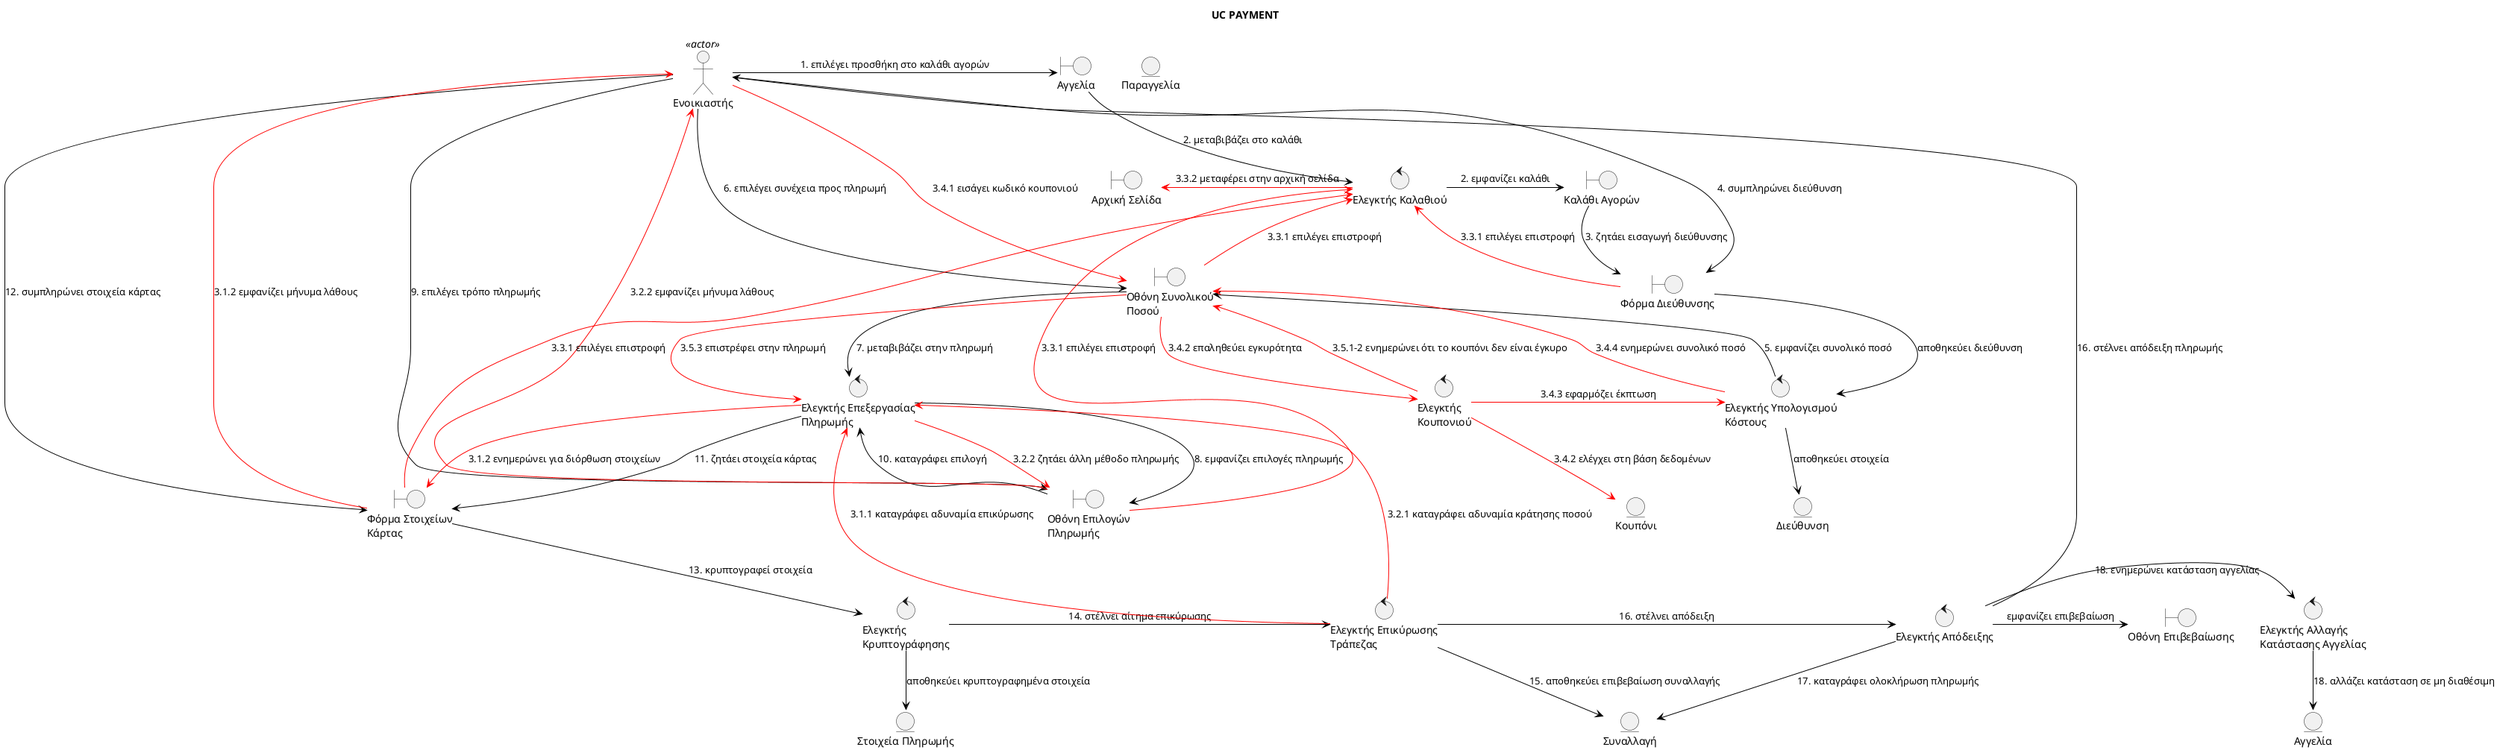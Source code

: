 @startuml
title UC PAYMENT
skinparam class {
  BackgroundColor White
  ArrowColor Black
  BorderColor Black
}

skinparam package {
  BackgroundColor White
  BorderColor Black
}

hide methods
hide attributes

' Define elements with correct stereotypes
actor "Ενοικιαστής" as Tenant << actor >>
boundary "Αγγελία" as ListingPage
boundary "Καλάθι Αγορών" as ShoppingCart
boundary "Φόρμα Διεύθυνσης" as AddressForm
boundary "Οθόνη Συνολικού\nΠοσού" as TotalAmountScreen
boundary "Οθόνη Επιλογών\nΠληρωμής" as PaymentOptionsScreen
boundary "Φόρμα Στοιχείων\nΚάρτας" as CardDetailsForm
boundary "Οθόνη Επιβεβαίωσης" as ConfirmationScreen
boundary "Αρχική Σελίδα" as HomePage

control "Ελεγκτής Καλαθιού" as CartController
control "Ελεγκτής Υπολογισμού\nΚόστους" as CostCalculationController
control "Ελεγκτής Επεξεργασίας\nΠληρωμής" as PaymentProcessingController
control "Ελεγκτής\nΚρυπτογράφησης" as EncryptionController
control "Ελεγκτής Επικύρωσης\nΤράπεζας" as BankValidationController
control "Ελεγκτής Απόδειξης" as ReceiptController
control "Ελεγκτής\nΚουπονιού" as CouponController
control "Ελεγκτής Αλλαγής\nΚατάστασης Αγγελίας" as ListingStatusController

entity "Παραγγελία" as Order
entity "Διεύθυνση" as Address
entity "Στοιχεία Πληρωμής" as PaymentDetails
entity "Συναλλαγή" as Transaction
entity "Κουπόνι" as Coupon
entity "Αγγελία" as Listing

' Main Flow
Tenant -right-> ListingPage : 1. επιλέγει προσθήκη στο καλάθι αγορών
ListingPage -down-> CartController : 2. μεταβιβάζει στο καλάθι
CartController -right-> ShoppingCart : 2. εμφανίζει καλάθι
ShoppingCart -down-> AddressForm : 3. ζητάει εισαγωγή διεύθυνσης
Tenant -right-> AddressForm : 4. συμπληρώνει διεύθυνση
AddressForm -down-> CostCalculationController : αποθηκεύει διεύθυνση
CostCalculationController -down-> Address : αποθηκεύει στοιχεία
CostCalculationController -right-> TotalAmountScreen : 5. εμφανίζει συνολικό ποσό
Tenant -right-> TotalAmountScreen : 6. επιλέγει συνέχεια προς πληρωμή
TotalAmountScreen -down-> PaymentProcessingController : 7. μεταβιβάζει στην πληρωμή
PaymentProcessingController -right-> PaymentOptionsScreen : 8. εμφανίζει επιλογές πληρωμής
Tenant -right-> PaymentOptionsScreen : 9. επιλέγει τρόπο πληρωμής
PaymentOptionsScreen -down-> PaymentProcessingController : 10. καταγράφει επιλογή
PaymentProcessingController -right-> CardDetailsForm : 11. ζητάει στοιχεία κάρτας
Tenant -right-> CardDetailsForm : 12. συμπληρώνει στοιχεία κάρτας
CardDetailsForm -down-> EncryptionController : 13. κρυπτογραφεί στοιχεία
EncryptionController -down-> PaymentDetails : αποθηκεύει κρυπτογραφημένα στοιχεία
EncryptionController -right-> BankValidationController : 14. στέλνει αίτημα επικύρωσης
BankValidationController -down-> Transaction : 15. αποθηκεύει επιβεβαίωση συναλλαγής
BankValidationController -right-> ReceiptController : 16. στέλνει απόδειξη
ReceiptController -up-> Tenant : 16. στέλνει απόδειξη πληρωμής
ReceiptController -down-> Transaction : 17. καταγράφει ολοκλήρωση πληρωμής
ReceiptController -right-> ListingStatusController : 18. ενημερώνει κατάσταση αγγελίας
ListingStatusController -down-> Listing : 18. αλλάζει κατάσταση σε μη διαθέσιμη
ReceiptController -right-> ConfirmationScreen : εμφανίζει επιβεβαίωση

' Alternative Flow 1: Αποτυχία επικύρωσης στοιχείων
BankValidationController -[#red]right-> PaymentProcessingController : 3.1.1 καταγράφει αδυναμία επικύρωσης
PaymentProcessingController -[#red]up-> CardDetailsForm : 3.1.2 ενημερώνει για διόρθωση στοιχείων
CardDetailsForm -[#red]left-> Tenant : 3.1.2 εμφανίζει μήνυμα λάθους

' Alternative Flow 2: Ανεπαρκές Υπόλοιπο
BankValidationController -[#red]down-> PaymentProcessingController : 3.2.1 καταγράφει αδυναμία κράτησης ποσού
PaymentProcessingController -[#red]up-> PaymentOptionsScreen : 3.2.2 ζητάει άλλη μέθοδο πληρωμής
PaymentOptionsScreen -[#red]left-> Tenant : 3.2.2 εμφανίζει μήνυμα λάθους

' Alternative Flow 3: Ο ενοικιαστής αλλάζει γνώμη
AddressForm -[#red]up-> CartController : 3.3.1 επιλέγει επιστροφή
TotalAmountScreen -[#red]up-> CartController : 3.3.1 επιλέγει επιστροφή
PaymentOptionsScreen -[#red]up-> CartController : 3.3.1 επιλέγει επιστροφή
CardDetailsForm -[#red]up-> CartController : 3.3.1 επιλέγει επιστροφή
CartController -[#red]left-> HomePage : 3.3.2 μεταφέρει στην αρχική σελίδα

' Alternative Flow 4: Προσθήκη εκπτωτικού κουπονιού
Tenant -[#red]down-> TotalAmountScreen : 3.4.1 εισάγει κωδικό κουπονιού
TotalAmountScreen -[#red]right-> CouponController : 3.4.2 επαληθεύει εγκυρότητα
CouponController -[#red]down-> Coupon : 3.4.2 ελέγχει στη βάση δεδομένων
CouponController -[#red]right-> CostCalculationController : 3.4.3 εφαρμόζει έκπτωση
CostCalculationController -[#red]up-> TotalAmountScreen : 3.4.4 ενημερώνει συνολικό ποσό

' Alternative Flow 5: Μη έγκυρο κουπόνι
CouponController -[#red]up-> TotalAmountScreen : 3.5.1-2 ενημερώνει ότι το κουπόνι δεν είναι έγκυρο
TotalAmountScreen -[#red]right-> PaymentProcessingController : 3.5.3 επιστρέφει στην πληρωμή

@enduml
